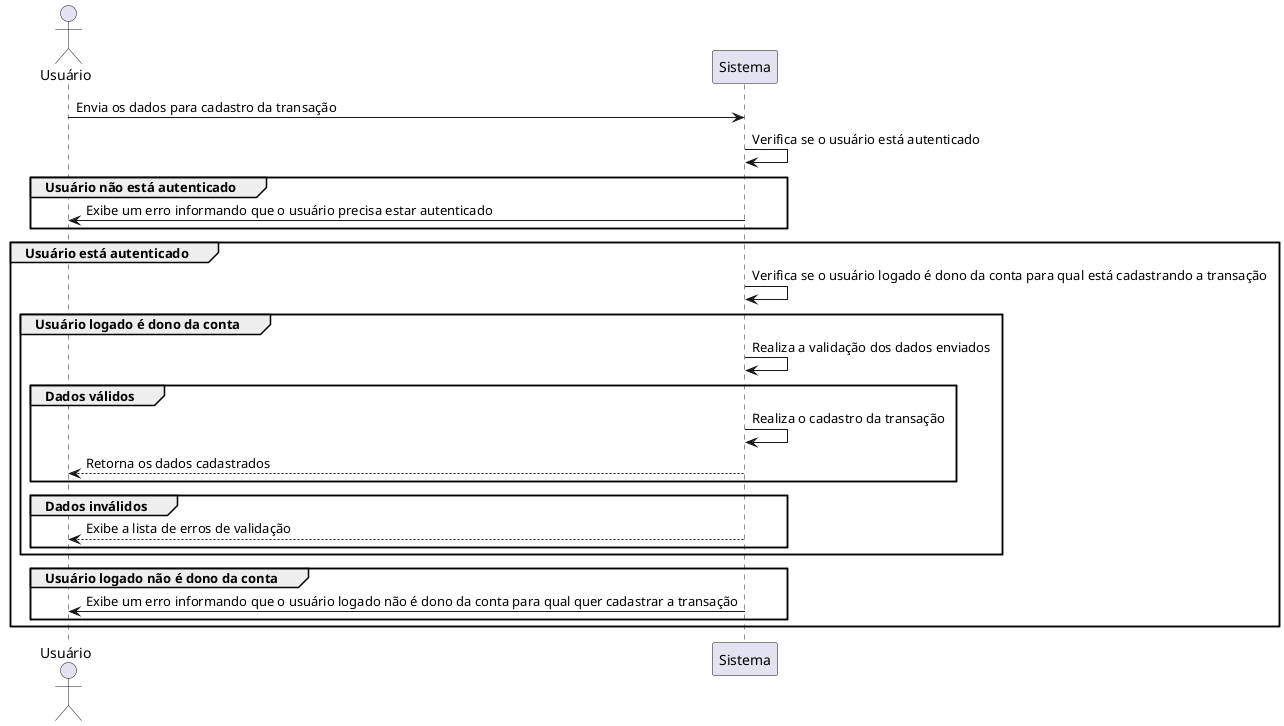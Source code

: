 @startuml TRA01

actor Usuário
participant Sistema

Usuário -> Sistema: Envia os dados para cadastro da transação

Sistema -> Sistema: Verifica se o usuário está autenticado

group Usuário não está autenticado
  Sistema -> Usuário: Exibe um erro informando que o usuário precisa estar autenticado
end

group Usuário está autenticado
  Sistema -> Sistema: Verifica se o usuário logado é dono da conta para qual está cadastrando a transação

  group Usuário logado é dono da conta
    Sistema -> Sistema: Realiza a validação dos dados enviados
    group Dados válidos
      Sistema -> Sistema: Realiza o cadastro da transação
      Sistema --> Usuário: Retorna os dados cadastrados
    end

    group Dados inválidos
      Sistema --> Usuário: Exibe a lista de erros de validação
    end
  end

  group Usuário logado não é dono da conta
    Sistema -> Usuário: Exibe um erro informando que o usuário logado não é dono da conta para qual quer cadastrar a transação
  end
end

@enduml